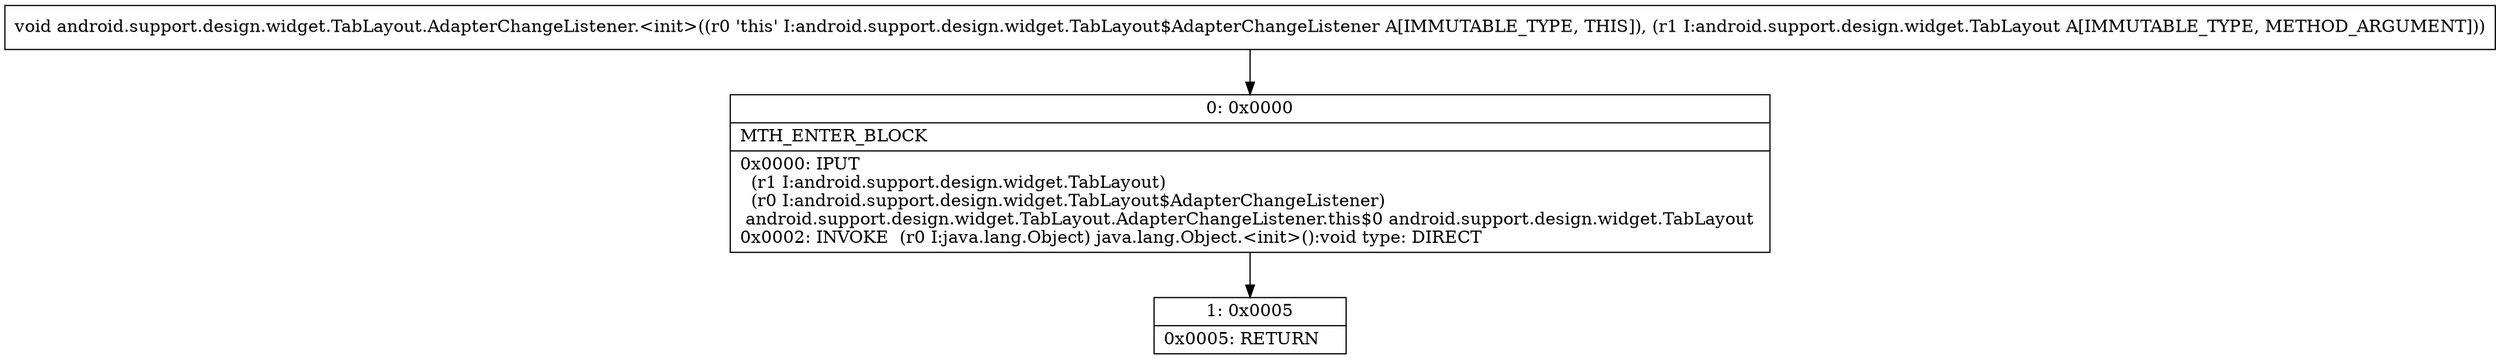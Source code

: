 digraph "CFG forandroid.support.design.widget.TabLayout.AdapterChangeListener.\<init\>(Landroid\/support\/design\/widget\/TabLayout;)V" {
Node_0 [shape=record,label="{0\:\ 0x0000|MTH_ENTER_BLOCK\l|0x0000: IPUT  \l  (r1 I:android.support.design.widget.TabLayout)\l  (r0 I:android.support.design.widget.TabLayout$AdapterChangeListener)\l android.support.design.widget.TabLayout.AdapterChangeListener.this$0 android.support.design.widget.TabLayout \l0x0002: INVOKE  (r0 I:java.lang.Object) java.lang.Object.\<init\>():void type: DIRECT \l}"];
Node_1 [shape=record,label="{1\:\ 0x0005|0x0005: RETURN   \l}"];
MethodNode[shape=record,label="{void android.support.design.widget.TabLayout.AdapterChangeListener.\<init\>((r0 'this' I:android.support.design.widget.TabLayout$AdapterChangeListener A[IMMUTABLE_TYPE, THIS]), (r1 I:android.support.design.widget.TabLayout A[IMMUTABLE_TYPE, METHOD_ARGUMENT])) }"];
MethodNode -> Node_0;
Node_0 -> Node_1;
}


